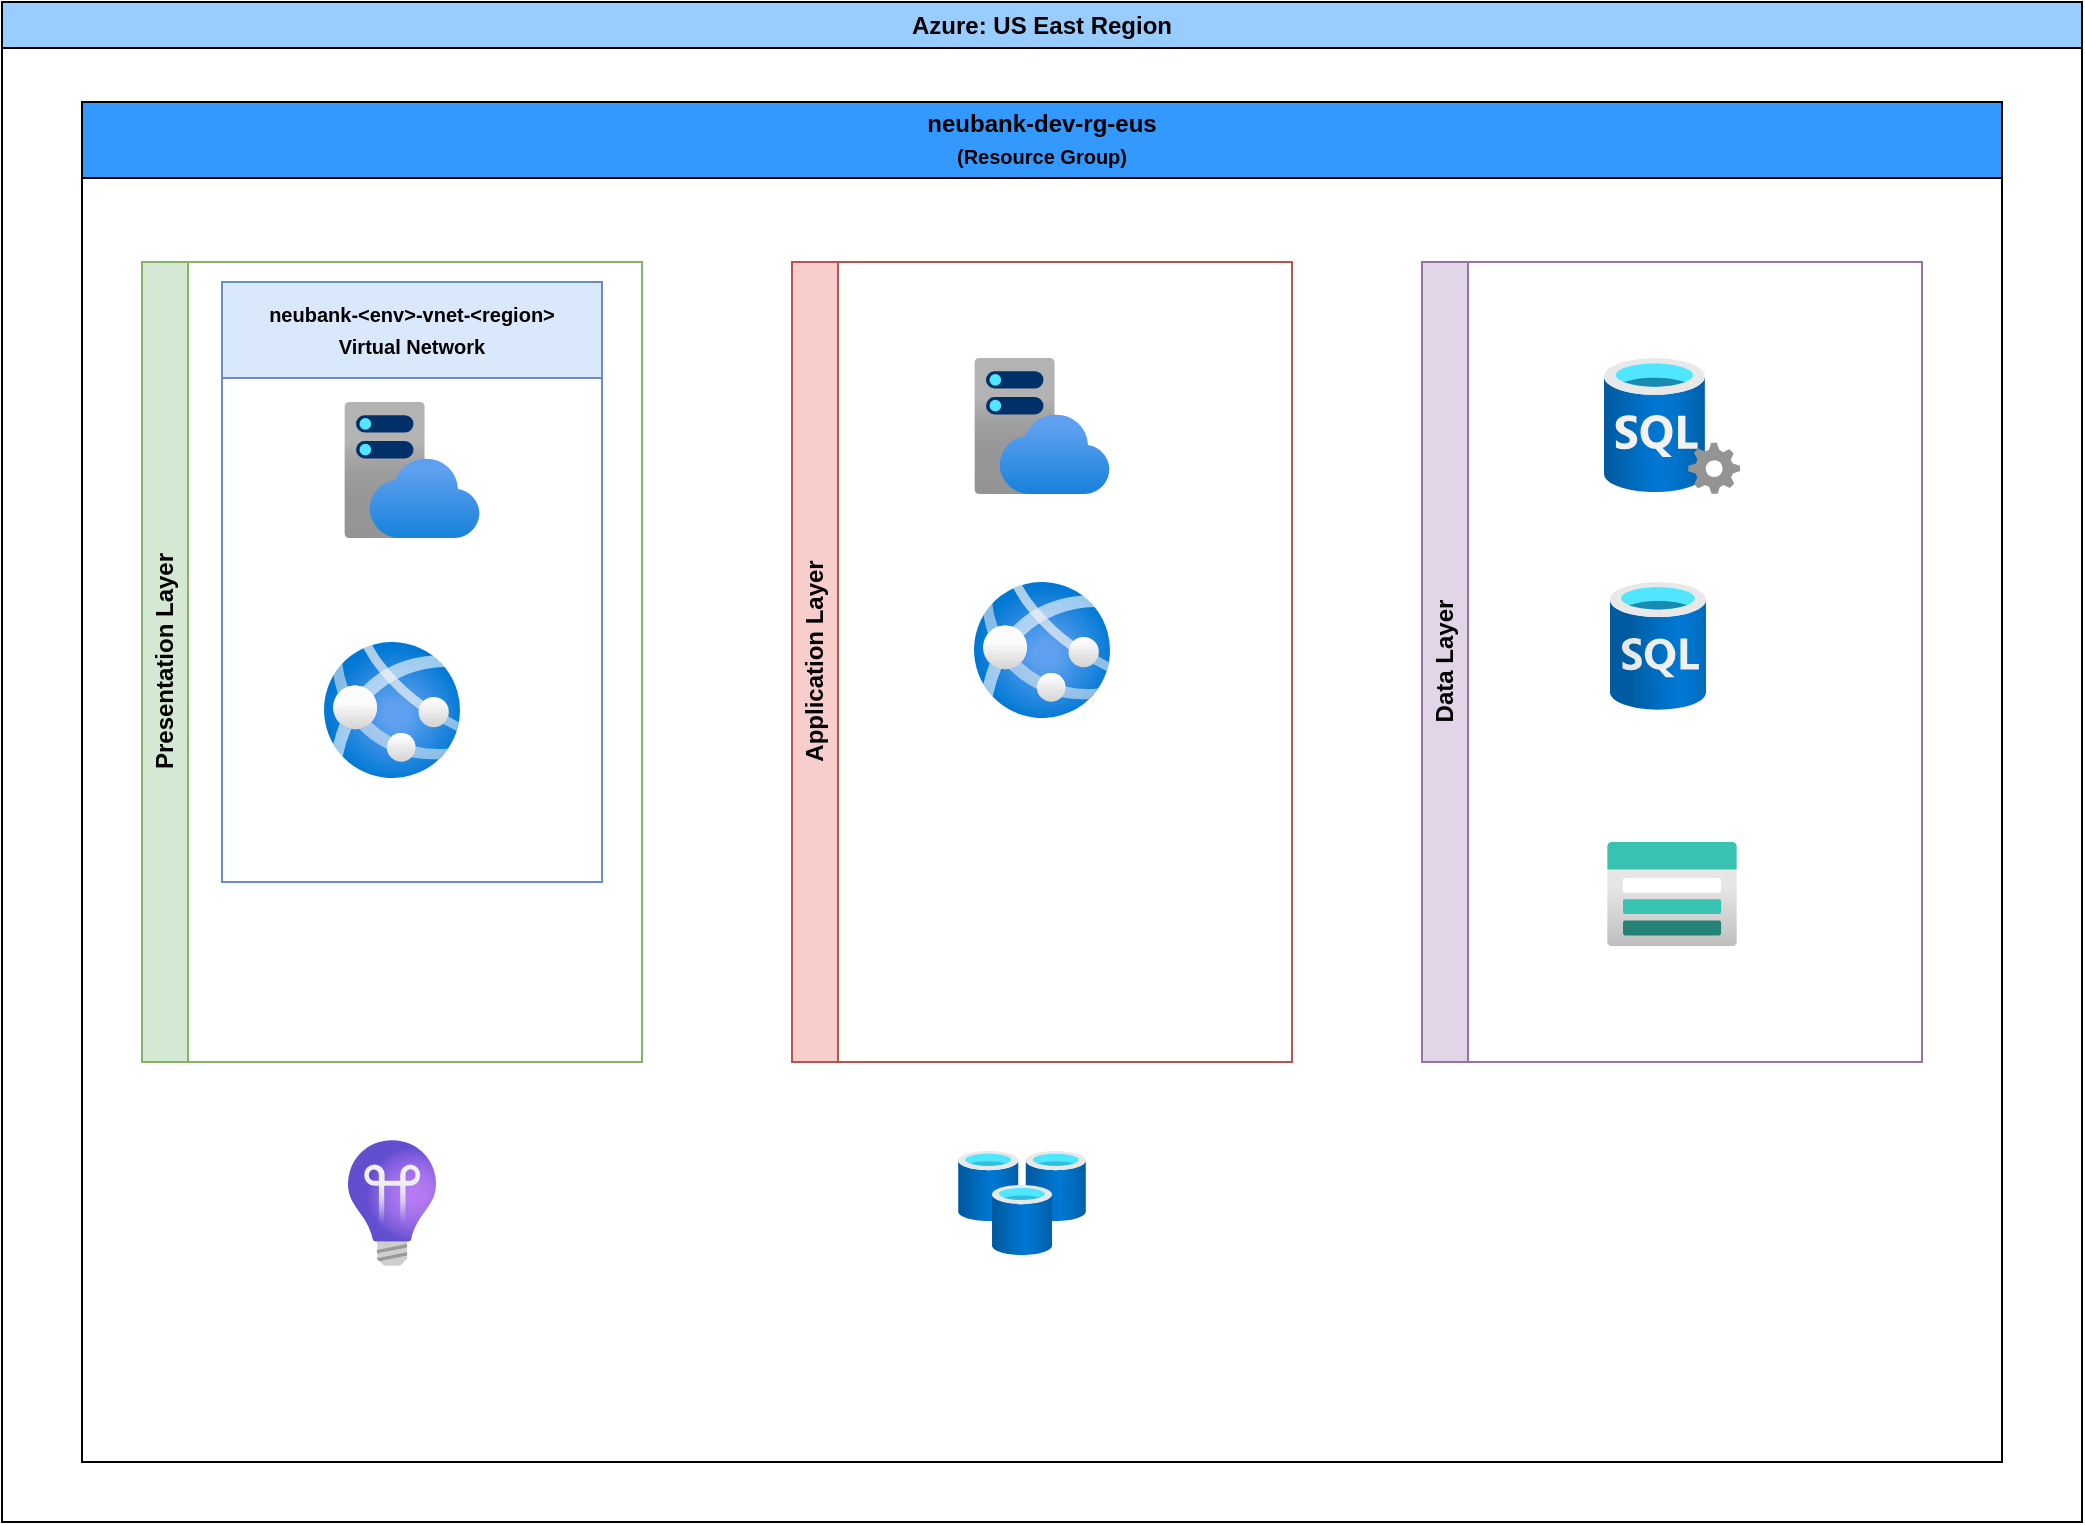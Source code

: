 <mxfile version="24.0.2" type="github">
  <diagram name="Page-1" id="fDzdxHZvuhFJxoay-ObD">
    <mxGraphModel dx="1570" dy="948" grid="1" gridSize="10" guides="1" tooltips="1" connect="1" arrows="1" fold="1" page="1" pageScale="1" pageWidth="1100" pageHeight="850" math="0" shadow="0">
      <root>
        <mxCell id="0" />
        <mxCell id="1" parent="0" />
        <mxCell id="NoLDuvIoNGPkwHfxKqSU-2" value="Azure: US East Region" style="swimlane;whiteSpace=wrap;html=1;fillColor=#99CCFF;" parent="1" vertex="1">
          <mxGeometry x="40" y="30" width="1040" height="760" as="geometry" />
        </mxCell>
        <mxCell id="NoLDuvIoNGPkwHfxKqSU-4" value="&lt;b style=&quot;text-align: start;&quot;&gt;&lt;span style=&quot;line-height: 15.693px; font-family: Calibri, sans-serif;&quot;&gt;neubank-dev-rg-eus&lt;br&gt;&lt;/span&gt;&lt;/b&gt;&lt;b style=&quot;text-align: start;&quot;&gt;&lt;span style=&quot;line-height: 15.693px; font-family: Calibri, sans-serif;&quot;&gt;&lt;font style=&quot;font-size: 10px;&quot;&gt;(Resource Group)&lt;/font&gt;&lt;br&gt;&lt;/span&gt;&lt;/b&gt;" style="swimlane;whiteSpace=wrap;html=1;startSize=38;fillColor=#3399FF;" parent="NoLDuvIoNGPkwHfxKqSU-2" vertex="1">
          <mxGeometry x="40" y="50" width="960" height="680" as="geometry" />
        </mxCell>
        <mxCell id="aUUkp6z2Ffg6O78OrMZu-5" value="" style="image;aspect=fixed;html=1;points=[];align=center;fontSize=12;image=img/lib/azure2/databases/Cache_Redis.svg;" vertex="1" parent="NoLDuvIoNGPkwHfxKqSU-4">
          <mxGeometry x="438" y="524.5" width="64" height="52" as="geometry" />
        </mxCell>
        <mxCell id="aUUkp6z2Ffg6O78OrMZu-7" value="" style="image;aspect=fixed;html=1;points=[];align=center;fontSize=12;image=img/lib/azure2/devops/Application_Insights.svg;" vertex="1" parent="NoLDuvIoNGPkwHfxKqSU-4">
          <mxGeometry x="133" y="519" width="44" height="63" as="geometry" />
        </mxCell>
        <mxCell id="aUUkp6z2Ffg6O78OrMZu-19" value="Data Layer" style="swimlane;horizontal=0;whiteSpace=wrap;html=1;fillColor=#e1d5e7;strokeColor=#9673a6;" vertex="1" parent="NoLDuvIoNGPkwHfxKqSU-4">
          <mxGeometry x="670" y="80" width="250" height="400" as="geometry" />
        </mxCell>
        <mxCell id="aUUkp6z2Ffg6O78OrMZu-3" value="" style="image;aspect=fixed;html=1;points=[];align=center;fontSize=12;image=img/lib/azure2/databases/SQL_Database.svg;" vertex="1" parent="aUUkp6z2Ffg6O78OrMZu-19">
          <mxGeometry x="94" y="160" width="48" height="64" as="geometry" />
        </mxCell>
        <mxCell id="aUUkp6z2Ffg6O78OrMZu-4" value="" style="image;aspect=fixed;html=1;points=[];align=center;fontSize=12;image=img/lib/azure2/databases/SQL_Server.svg;" vertex="1" parent="aUUkp6z2Ffg6O78OrMZu-19">
          <mxGeometry x="91" y="48" width="68" height="68" as="geometry" />
        </mxCell>
        <mxCell id="aUUkp6z2Ffg6O78OrMZu-6" value="" style="image;aspect=fixed;html=1;points=[];align=center;fontSize=12;image=img/lib/azure2/storage/Storage_Accounts.svg;" vertex="1" parent="aUUkp6z2Ffg6O78OrMZu-19">
          <mxGeometry x="92.5" y="290" width="65" height="52" as="geometry" />
        </mxCell>
        <mxCell id="aUUkp6z2Ffg6O78OrMZu-22" value="Application Layer" style="swimlane;horizontal=0;whiteSpace=wrap;html=1;fillColor=#f8cecc;strokeColor=#b85450;" vertex="1" parent="NoLDuvIoNGPkwHfxKqSU-4">
          <mxGeometry x="355" y="80" width="250" height="400" as="geometry" />
        </mxCell>
        <mxCell id="aUUkp6z2Ffg6O78OrMZu-1" value="" style="image;aspect=fixed;html=1;points=[];align=center;fontSize=12;image=img/lib/azure2/app_services/App_Service_Plans.svg;" vertex="1" parent="aUUkp6z2Ffg6O78OrMZu-22">
          <mxGeometry x="91" y="48" width="68" height="68" as="geometry" />
        </mxCell>
        <mxCell id="aUUkp6z2Ffg6O78OrMZu-2" value="" style="image;aspect=fixed;html=1;points=[];align=center;fontSize=12;image=img/lib/azure2/app_services/App_Services.svg;" vertex="1" parent="aUUkp6z2Ffg6O78OrMZu-22">
          <mxGeometry x="91" y="160" width="68" height="68" as="geometry" />
        </mxCell>
        <mxCell id="aUUkp6z2Ffg6O78OrMZu-23" value="Presentation Layer" style="swimlane;horizontal=0;whiteSpace=wrap;html=1;fillColor=#d5e8d4;strokeColor=#82b366;" vertex="1" parent="NoLDuvIoNGPkwHfxKqSU-4">
          <mxGeometry x="30" y="80" width="250" height="400" as="geometry" />
        </mxCell>
        <mxCell id="aUUkp6z2Ffg6O78OrMZu-24" value="&lt;font style=&quot;font-size: 10px;&quot;&gt;&lt;b style=&quot;text-align: start;&quot;&gt;&lt;span style=&quot;line-height: 15.693px; font-family: Calibri, sans-serif;&quot;&gt;neubank-&amp;lt;env&amp;gt;-vnet-&amp;lt;region&amp;gt;&lt;br&gt;&lt;/span&gt;&lt;/b&gt;&lt;span style=&quot;font-family: -webkit-standard; font-weight: 400; text-align: start;&quot;&gt;&lt;/span&gt;Virtual Network&lt;/font&gt;" style="swimlane;whiteSpace=wrap;html=1;startSize=48;fillColor=#dae8fc;strokeColor=#6c8ebf;" vertex="1" parent="aUUkp6z2Ffg6O78OrMZu-23">
          <mxGeometry x="40" y="10" width="190" height="300" as="geometry" />
        </mxCell>
        <mxCell id="NoLDuvIoNGPkwHfxKqSU-6" value="" style="image;aspect=fixed;html=1;points=[];align=center;fontSize=12;image=img/lib/azure2/app_services/App_Services.svg;" parent="aUUkp6z2Ffg6O78OrMZu-24" vertex="1">
          <mxGeometry x="51" y="180" width="68" height="68" as="geometry" />
        </mxCell>
        <mxCell id="NoLDuvIoNGPkwHfxKqSU-5" value="" style="image;aspect=fixed;html=1;points=[];align=center;fontSize=12;image=img/lib/azure2/app_services/App_Service_Plans.svg;" parent="aUUkp6z2Ffg6O78OrMZu-24" vertex="1">
          <mxGeometry x="61" y="60" width="68" height="68" as="geometry" />
        </mxCell>
      </root>
    </mxGraphModel>
  </diagram>
</mxfile>
